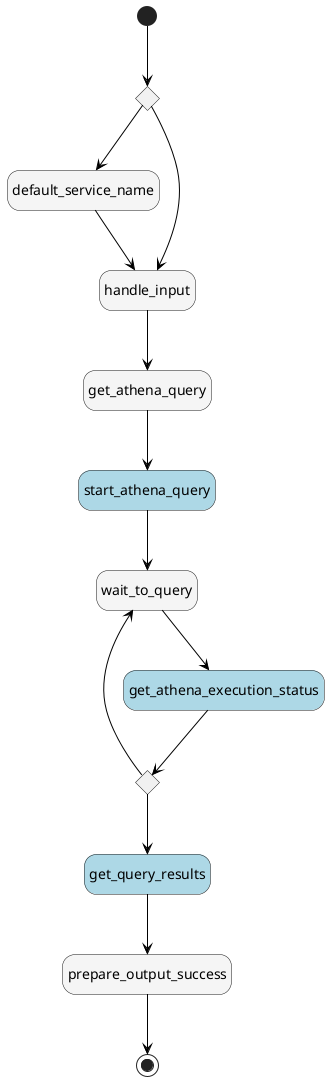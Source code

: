 @startuml
hide empty description
skinparam ArrowColor #black
skinparam state {

    BackgroundColor<<Choice>> #whitesmoke
    FontColor<<Choice>> automatic

    BackgroundColor<<aslPass>> #whitesmoke
    FontColor<<aslPass>> automatic

    BackgroundColor<<aslTask>> #lightblue
    FontColor<<aslTask>> automatic

    BackgroundColor<<aslWait>> #whitesmoke
    FontColor<<aslWait>> automatic
    BackgroundColor<<Compensate>> #orange
}
state "confirm_service_name" as state1<<Choice>>
state "default_service_name" as state2<<aslPass>>
state "get_athena_execution_status" as state7<<aslTask>>
state "get_athena_query" as state4<<aslPass>>
state "get_query_results" as state9<<aslTask>>
state "handle_input" as state3<<aslPass>>
state "is_query_finished" as state8<<Choice>>
state "prepare_output_success" as state10<<aslPass>>
state "start_athena_query" as state5<<aslTask>>
state "wait_to_query" as state6<<aslWait>>
[*] --> state1
state1 --> state3
state1 --> state2
state2 --> state3
state3 --> state4
state4 --> state5
state5 --> state6
state6 --> state7
state7 --> state8
state8 --> state6
state8 --> state9
state9 --> state10
state10 --> [*]
@enduml
